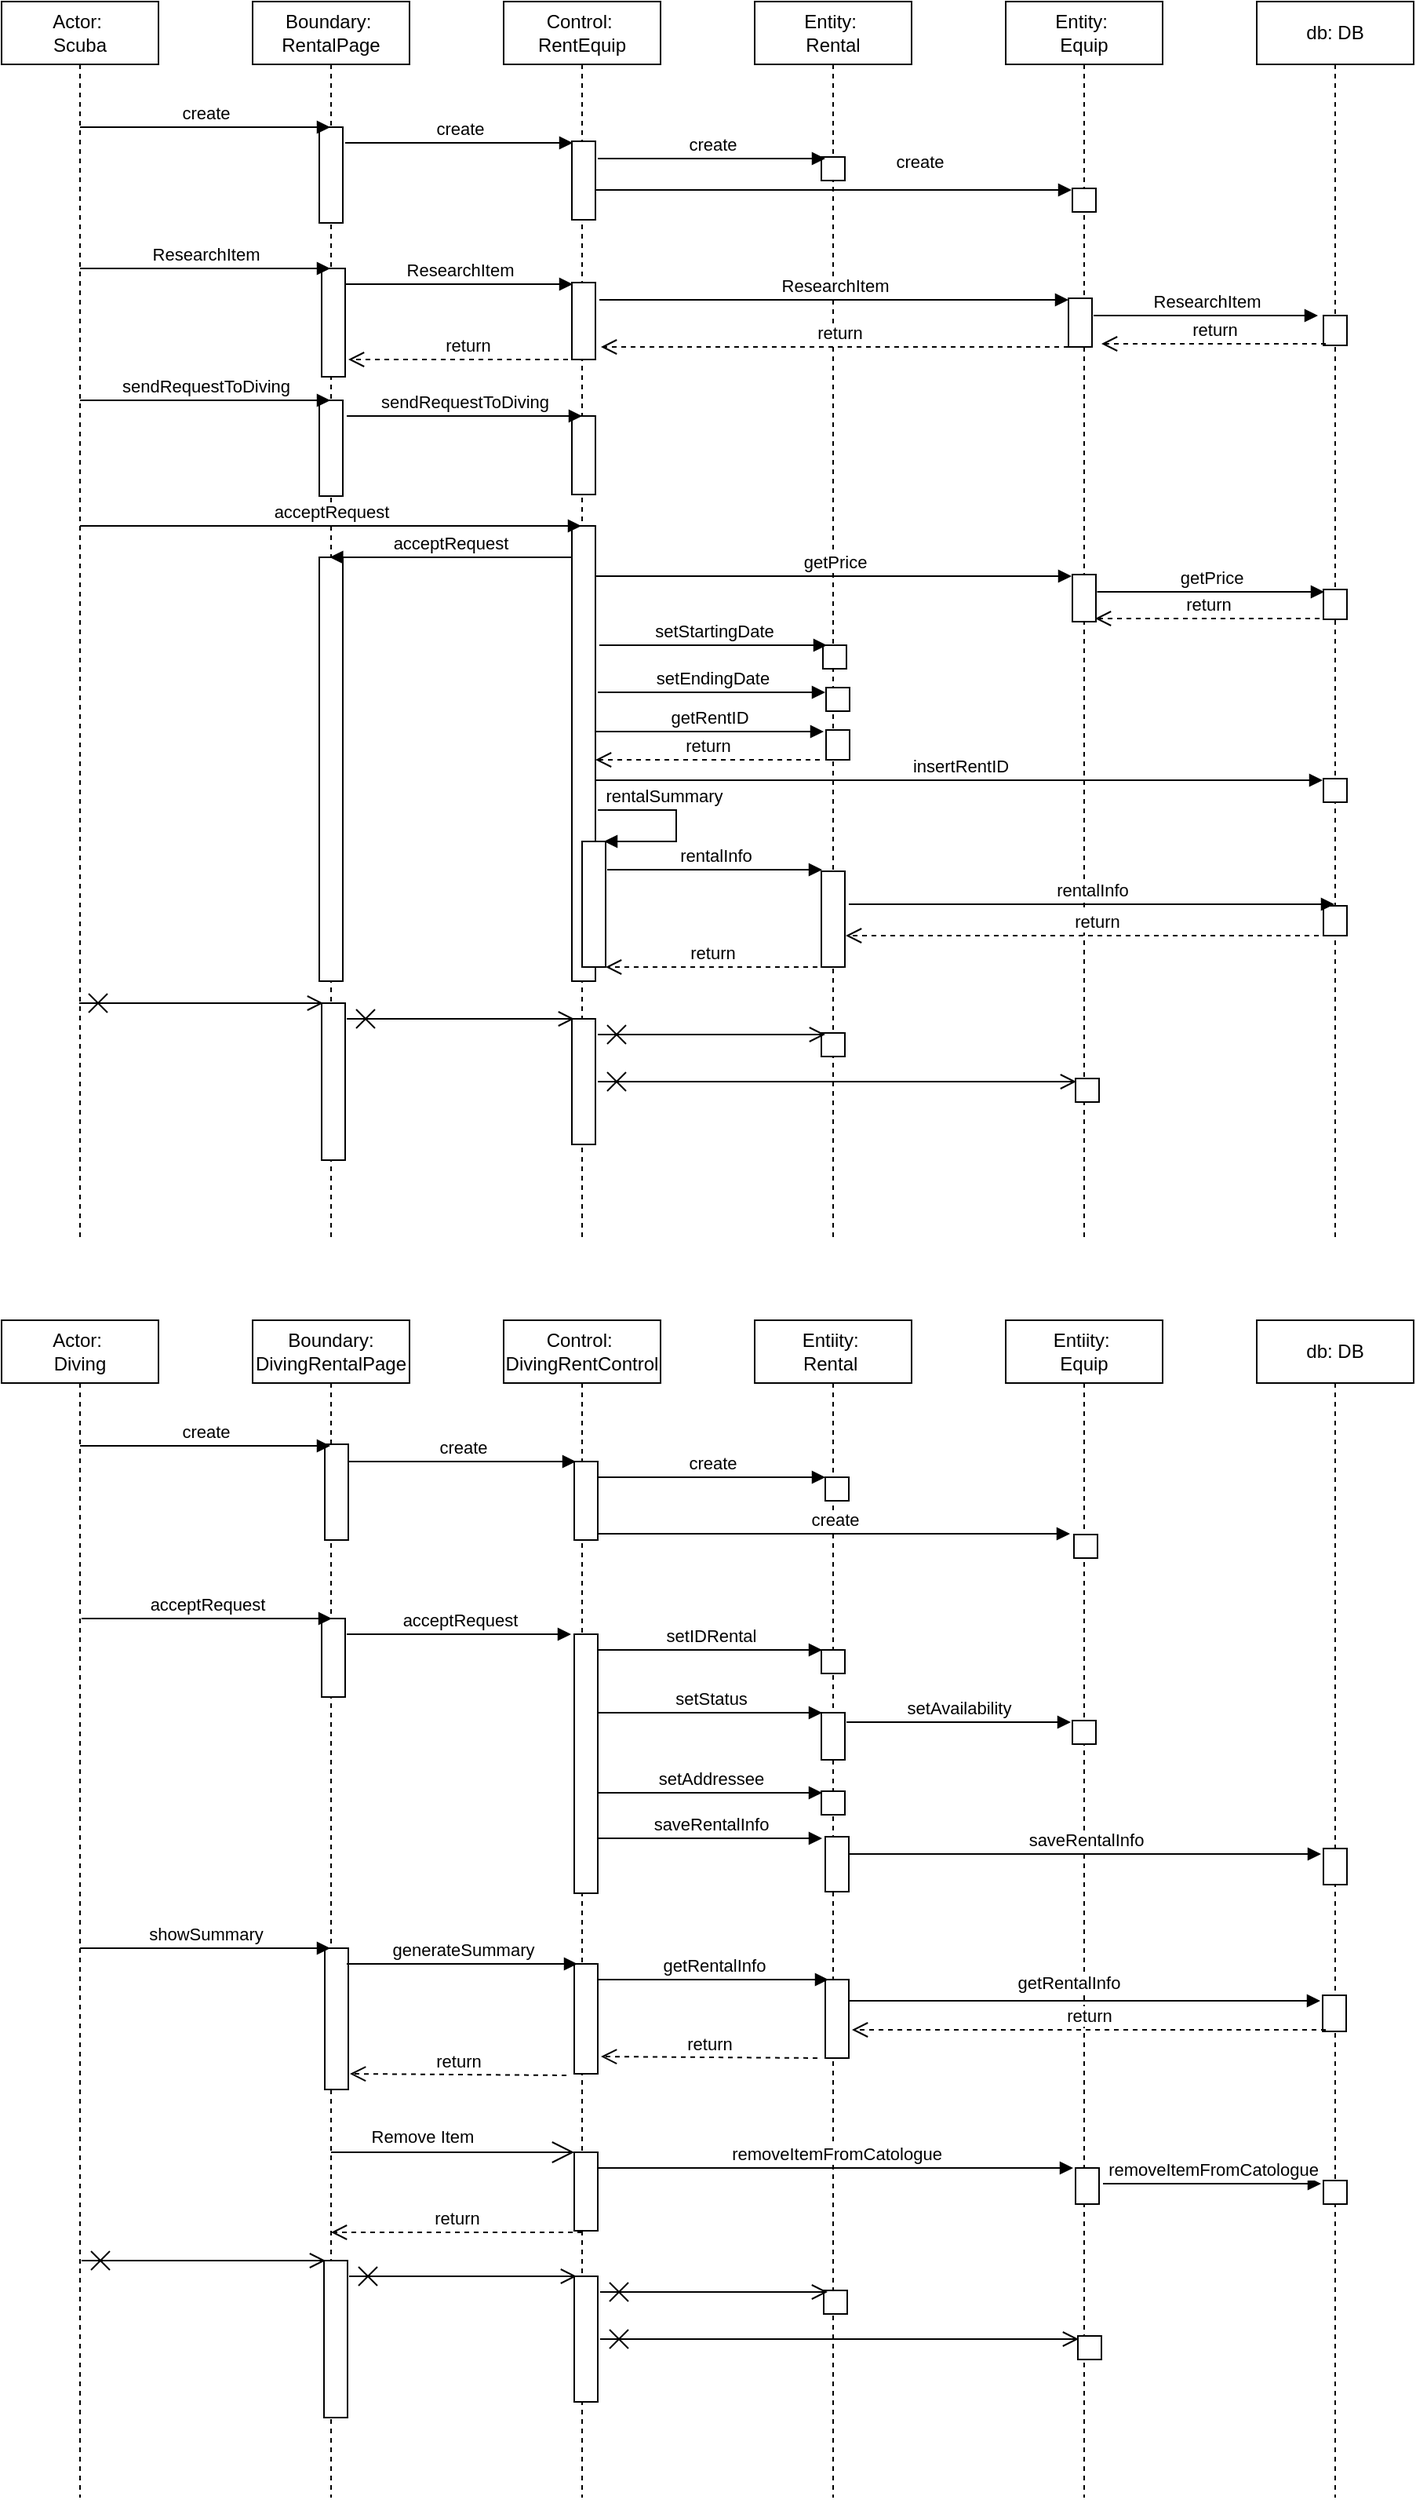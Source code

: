 <mxfile version="20.7.4" type="device"><diagram id="lPRM2UKAuQrzwbKINJ3C" name="Pagina-1"><mxGraphModel dx="1050" dy="573" grid="1" gridSize="10" guides="1" tooltips="1" connect="1" arrows="1" fold="1" page="1" pageScale="1" pageWidth="1169" pageHeight="827" math="0" shadow="0"><root><mxCell id="0"/><mxCell id="1" parent="0"/><mxCell id="rZQCKwR1pTklj0iQPSLj-1" value="Actor:&amp;nbsp;&lt;br&gt;Scuba" style="shape=umlLifeline;perimeter=lifelinePerimeter;whiteSpace=wrap;html=1;container=1;collapsible=0;recursiveResize=0;outlineConnect=0;" parent="1" vertex="1"><mxGeometry x="40" y="40" width="100" height="787" as="geometry"/></mxCell><mxCell id="rZQCKwR1pTklj0iQPSLj-2" value="Boundary:&amp;nbsp;&lt;br&gt;RentalPage" style="shape=umlLifeline;perimeter=lifelinePerimeter;whiteSpace=wrap;html=1;container=1;collapsible=0;recursiveResize=0;outlineConnect=0;" parent="1" vertex="1"><mxGeometry x="200" y="40" width="100" height="787" as="geometry"/></mxCell><mxCell id="rZQCKwR1pTklj0iQPSLj-8" value="" style="rounded=0;whiteSpace=wrap;html=1;" parent="rZQCKwR1pTklj0iQPSLj-2" vertex="1"><mxGeometry x="42.5" y="80" width="15" height="61" as="geometry"/></mxCell><mxCell id="rZQCKwR1pTklj0iQPSLj-19" value="" style="rounded=0;whiteSpace=wrap;html=1;" parent="rZQCKwR1pTklj0iQPSLj-2" vertex="1"><mxGeometry x="42.5" y="254" width="15" height="61" as="geometry"/></mxCell><mxCell id="rZQCKwR1pTklj0iQPSLj-28" value="" style="rounded=0;whiteSpace=wrap;html=1;" parent="rZQCKwR1pTklj0iQPSLj-2" vertex="1"><mxGeometry x="42.5" y="354" width="15" height="270" as="geometry"/></mxCell><mxCell id="rZQCKwR1pTklj0iQPSLj-50" value="" style="endArrow=open;startArrow=cross;endFill=0;startFill=0;endSize=8;startSize=10;html=1;rounded=0;" parent="rZQCKwR1pTklj0iQPSLj-2" edge="1"><mxGeometry width="160" relative="1" as="geometry"><mxPoint x="-110.5" y="638" as="sourcePoint"/><mxPoint x="45" y="638" as="targetPoint"/></mxGeometry></mxCell><mxCell id="rZQCKwR1pTklj0iQPSLj-51" value="" style="rounded=0;whiteSpace=wrap;html=1;" parent="rZQCKwR1pTklj0iQPSLj-2" vertex="1"><mxGeometry x="44" y="638" width="15" height="100" as="geometry"/></mxCell><mxCell id="yFSH8gp3AgzJB1lIHiKo-65" value="" style="rounded=0;whiteSpace=wrap;html=1;" vertex="1" parent="rZQCKwR1pTklj0iQPSLj-2"><mxGeometry x="44" y="170" width="15" height="69" as="geometry"/></mxCell><mxCell id="rZQCKwR1pTklj0iQPSLj-3" value="Control:&amp;nbsp;&lt;br&gt;RentEquip" style="shape=umlLifeline;perimeter=lifelinePerimeter;whiteSpace=wrap;html=1;container=1;collapsible=0;recursiveResize=0;outlineConnect=0;" parent="1" vertex="1"><mxGeometry x="360" y="40" width="100" height="787" as="geometry"/></mxCell><mxCell id="rZQCKwR1pTklj0iQPSLj-9" value="create" style="html=1;verticalAlign=bottom;endArrow=block;rounded=0;" parent="rZQCKwR1pTklj0iQPSLj-3" edge="1"><mxGeometry width="80" relative="1" as="geometry"><mxPoint x="-101" y="90" as="sourcePoint"/><mxPoint x="44" y="90" as="targetPoint"/></mxGeometry></mxCell><mxCell id="rZQCKwR1pTklj0iQPSLj-10" value="" style="rounded=0;whiteSpace=wrap;html=1;" parent="rZQCKwR1pTklj0iQPSLj-3" vertex="1"><mxGeometry x="43.5" y="89" width="15" height="50" as="geometry"/></mxCell><mxCell id="rZQCKwR1pTklj0iQPSLj-21" value="" style="rounded=0;whiteSpace=wrap;html=1;" parent="rZQCKwR1pTklj0iQPSLj-3" vertex="1"><mxGeometry x="43.5" y="264" width="15" height="50" as="geometry"/></mxCell><mxCell id="rZQCKwR1pTklj0iQPSLj-25" value="" style="rounded=0;whiteSpace=wrap;html=1;" parent="rZQCKwR1pTklj0iQPSLj-3" vertex="1"><mxGeometry x="43.5" y="334" width="15" height="290" as="geometry"/></mxCell><mxCell id="rZQCKwR1pTklj0iQPSLj-27" value="acceptRequest" style="html=1;verticalAlign=bottom;endArrow=block;rounded=0;" parent="rZQCKwR1pTklj0iQPSLj-3" edge="1"><mxGeometry x="0.003" width="80" relative="1" as="geometry"><mxPoint x="43.5" y="354" as="sourcePoint"/><mxPoint x="-110.833" y="354" as="targetPoint"/><mxPoint as="offset"/></mxGeometry></mxCell><mxCell id="rZQCKwR1pTklj0iQPSLj-42" value="" style="rounded=0;whiteSpace=wrap;html=1;" parent="rZQCKwR1pTklj0iQPSLj-3" vertex="1"><mxGeometry x="50" y="535" width="15" height="80" as="geometry"/></mxCell><mxCell id="rZQCKwR1pTklj0iQPSLj-53" value="" style="rounded=0;whiteSpace=wrap;html=1;" parent="rZQCKwR1pTklj0iQPSLj-3" vertex="1"><mxGeometry x="43.5" y="648" width="15" height="80" as="geometry"/></mxCell><mxCell id="yFSH8gp3AgzJB1lIHiKo-66" value="ResearchItem" style="html=1;verticalAlign=bottom;endArrow=block;rounded=0;" edge="1" parent="rZQCKwR1pTklj0iQPSLj-3"><mxGeometry x="0.003" width="80" relative="1" as="geometry"><mxPoint x="-101" y="180" as="sourcePoint"/><mxPoint x="44" y="180" as="targetPoint"/><mxPoint as="offset"/></mxGeometry></mxCell><mxCell id="yFSH8gp3AgzJB1lIHiKo-67" value="" style="rounded=0;whiteSpace=wrap;html=1;" vertex="1" parent="rZQCKwR1pTklj0iQPSLj-3"><mxGeometry x="43.5" y="179" width="15" height="49" as="geometry"/></mxCell><mxCell id="rZQCKwR1pTklj0iQPSLj-4" value="Entity:&amp;nbsp;&lt;br&gt;Rental" style="shape=umlLifeline;perimeter=lifelinePerimeter;whiteSpace=wrap;html=1;container=1;collapsible=0;recursiveResize=0;outlineConnect=0;" parent="1" vertex="1"><mxGeometry x="520" y="40" width="100" height="787" as="geometry"/></mxCell><mxCell id="rZQCKwR1pTklj0iQPSLj-13" value="" style="rounded=0;whiteSpace=wrap;html=1;" parent="rZQCKwR1pTklj0iQPSLj-4" vertex="1"><mxGeometry x="42.5" y="99" width="15" height="15" as="geometry"/></mxCell><mxCell id="rZQCKwR1pTklj0iQPSLj-30" value="getPrice" style="html=1;verticalAlign=bottom;endArrow=block;rounded=0;" parent="rZQCKwR1pTklj0iQPSLj-4" edge="1"><mxGeometry x="0.003" width="80" relative="1" as="geometry"><mxPoint x="-101.5" y="366" as="sourcePoint"/><mxPoint x="202" y="366" as="targetPoint"/><mxPoint as="offset"/></mxGeometry></mxCell><mxCell id="rZQCKwR1pTklj0iQPSLj-35" value="getRentID" style="html=1;verticalAlign=bottom;endArrow=block;rounded=0;" parent="rZQCKwR1pTklj0iQPSLj-4" edge="1"><mxGeometry x="0.003" width="80" relative="1" as="geometry"><mxPoint x="-101.75" y="465" as="sourcePoint"/><mxPoint x="44" y="465" as="targetPoint"/><mxPoint as="offset"/></mxGeometry></mxCell><mxCell id="rZQCKwR1pTklj0iQPSLj-36" value="" style="rounded=0;whiteSpace=wrap;html=1;" parent="rZQCKwR1pTklj0iQPSLj-4" vertex="1"><mxGeometry x="45.5" y="464" width="15" height="19" as="geometry"/></mxCell><mxCell id="rZQCKwR1pTklj0iQPSLj-37" value="return" style="html=1;verticalAlign=bottom;endArrow=open;dashed=1;endSize=8;rounded=0;" parent="rZQCKwR1pTklj0iQPSLj-4" edge="1"><mxGeometry relative="1" as="geometry"><mxPoint x="41.5" y="483" as="sourcePoint"/><mxPoint x="-101.5" y="483" as="targetPoint"/></mxGeometry></mxCell><mxCell id="rZQCKwR1pTklj0iQPSLj-41" value="rentalSummary" style="html=1;verticalAlign=bottom;endArrow=block;rounded=0;" parent="rZQCKwR1pTklj0iQPSLj-4" edge="1"><mxGeometry x="-0.273" width="80" relative="1" as="geometry"><mxPoint x="-100" y="515" as="sourcePoint"/><mxPoint x="-96" y="535" as="targetPoint"/><mxPoint as="offset"/><Array as="points"><mxPoint x="-50" y="515"/><mxPoint x="-50" y="535"/></Array></mxGeometry></mxCell><mxCell id="rZQCKwR1pTklj0iQPSLj-43" value="rentalInfo" style="html=1;verticalAlign=bottom;endArrow=block;rounded=0;" parent="rZQCKwR1pTklj0iQPSLj-4" edge="1"><mxGeometry x="0.003" width="80" relative="1" as="geometry"><mxPoint x="-94" y="553" as="sourcePoint"/><mxPoint x="43" y="553" as="targetPoint"/><mxPoint as="offset"/></mxGeometry></mxCell><mxCell id="rZQCKwR1pTklj0iQPSLj-44" value="" style="rounded=0;whiteSpace=wrap;html=1;" parent="rZQCKwR1pTklj0iQPSLj-4" vertex="1"><mxGeometry x="42.5" y="554" width="15" height="61" as="geometry"/></mxCell><mxCell id="rZQCKwR1pTklj0iQPSLj-55" value="" style="rounded=0;whiteSpace=wrap;html=1;" parent="rZQCKwR1pTklj0iQPSLj-4" vertex="1"><mxGeometry x="42.5" y="657" width="15" height="15" as="geometry"/></mxCell><mxCell id="yFSH8gp3AgzJB1lIHiKo-80" value="" style="rounded=0;whiteSpace=wrap;html=1;" vertex="1" parent="rZQCKwR1pTklj0iQPSLj-4"><mxGeometry x="43.5" y="410" width="15" height="15" as="geometry"/></mxCell><mxCell id="rZQCKwR1pTklj0iQPSLj-5" value="Entity:&amp;nbsp;&lt;br&gt;Equip" style="shape=umlLifeline;perimeter=lifelinePerimeter;whiteSpace=wrap;html=1;container=1;collapsible=0;recursiveResize=0;outlineConnect=0;" parent="1" vertex="1"><mxGeometry x="680" y="40" width="100" height="787" as="geometry"/></mxCell><mxCell id="rZQCKwR1pTklj0iQPSLj-15" value="" style="rounded=0;whiteSpace=wrap;html=1;" parent="rZQCKwR1pTklj0iQPSLj-5" vertex="1"><mxGeometry x="42.5" y="119" width="15" height="15" as="geometry"/></mxCell><mxCell id="rZQCKwR1pTklj0iQPSLj-31" value="" style="rounded=0;whiteSpace=wrap;html=1;" parent="rZQCKwR1pTklj0iQPSLj-5" vertex="1"><mxGeometry x="42.5" y="365" width="15" height="30" as="geometry"/></mxCell><mxCell id="rZQCKwR1pTklj0iQPSLj-57" value="" style="rounded=0;whiteSpace=wrap;html=1;" parent="rZQCKwR1pTklj0iQPSLj-5" vertex="1"><mxGeometry x="44.5" y="686" width="15" height="15" as="geometry"/></mxCell><mxCell id="yFSH8gp3AgzJB1lIHiKo-71" value="" style="rounded=0;whiteSpace=wrap;html=1;" vertex="1" parent="rZQCKwR1pTklj0iQPSLj-5"><mxGeometry x="40" y="189" width="15" height="31" as="geometry"/></mxCell><mxCell id="rZQCKwR1pTklj0iQPSLj-6" value="db: DB" style="shape=umlLifeline;perimeter=lifelinePerimeter;whiteSpace=wrap;html=1;container=1;collapsible=0;recursiveResize=0;outlineConnect=0;" parent="1" vertex="1"><mxGeometry x="840" y="40" width="100" height="787" as="geometry"/></mxCell><mxCell id="rZQCKwR1pTklj0iQPSLj-33" value="" style="rounded=0;whiteSpace=wrap;html=1;" parent="rZQCKwR1pTklj0iQPSLj-6" vertex="1"><mxGeometry x="42.5" y="374.5" width="15" height="19" as="geometry"/></mxCell><mxCell id="rZQCKwR1pTklj0iQPSLj-39" value="" style="rounded=0;whiteSpace=wrap;html=1;" parent="rZQCKwR1pTklj0iQPSLj-6" vertex="1"><mxGeometry x="42.5" y="495" width="15" height="15" as="geometry"/></mxCell><mxCell id="rZQCKwR1pTklj0iQPSLj-46" value="" style="rounded=0;whiteSpace=wrap;html=1;" parent="rZQCKwR1pTklj0iQPSLj-6" vertex="1"><mxGeometry x="42.5" y="576" width="15" height="19" as="geometry"/></mxCell><mxCell id="rZQCKwR1pTklj0iQPSLj-47" value="return" style="html=1;verticalAlign=bottom;endArrow=open;dashed=1;endSize=8;rounded=0;" parent="rZQCKwR1pTklj0iQPSLj-6" edge="1"><mxGeometry relative="1" as="geometry"><mxPoint x="57.5" y="595" as="sourcePoint"/><mxPoint x="-262" y="595" as="targetPoint"/></mxGeometry></mxCell><mxCell id="yFSH8gp3AgzJB1lIHiKo-72" value="" style="rounded=0;whiteSpace=wrap;html=1;" vertex="1" parent="rZQCKwR1pTklj0iQPSLj-6"><mxGeometry x="42.5" y="200" width="15" height="19" as="geometry"/></mxCell><mxCell id="yFSH8gp3AgzJB1lIHiKo-73" value="ResearchItem" style="html=1;verticalAlign=bottom;endArrow=block;rounded=0;" edge="1" parent="rZQCKwR1pTklj0iQPSLj-6"><mxGeometry x="0.003" width="80" relative="1" as="geometry"><mxPoint x="-104" y="200" as="sourcePoint"/><mxPoint x="39" y="200" as="targetPoint"/><mxPoint as="offset"/></mxGeometry></mxCell><mxCell id="rZQCKwR1pTklj0iQPSLj-7" value="create" style="html=1;verticalAlign=bottom;endArrow=block;rounded=0;" parent="1" target="rZQCKwR1pTklj0iQPSLj-2" edge="1"><mxGeometry width="80" relative="1" as="geometry"><mxPoint x="90" y="120" as="sourcePoint"/><mxPoint x="170" y="120" as="targetPoint"/></mxGeometry></mxCell><mxCell id="rZQCKwR1pTklj0iQPSLj-12" value="create" style="html=1;verticalAlign=bottom;endArrow=block;rounded=0;" parent="1" edge="1"><mxGeometry width="80" relative="1" as="geometry"><mxPoint x="420" y="140" as="sourcePoint"/><mxPoint x="565" y="140" as="targetPoint"/></mxGeometry></mxCell><mxCell id="rZQCKwR1pTklj0iQPSLj-14" value="create" style="html=1;verticalAlign=bottom;endArrow=block;rounded=0;" parent="1" edge="1"><mxGeometry x="0.361" y="9" width="80" relative="1" as="geometry"><mxPoint x="418" y="160" as="sourcePoint"/><mxPoint x="722" y="160" as="targetPoint"/><mxPoint as="offset"/></mxGeometry></mxCell><mxCell id="rZQCKwR1pTklj0iQPSLj-18" value="sendRequestToDiving" style="html=1;verticalAlign=bottom;endArrow=block;rounded=0;" parent="1" edge="1"><mxGeometry x="0.003" width="80" relative="1" as="geometry"><mxPoint x="90" y="294" as="sourcePoint"/><mxPoint x="249.5" y="294" as="targetPoint"/><mxPoint as="offset"/></mxGeometry></mxCell><mxCell id="rZQCKwR1pTklj0iQPSLj-20" value="sendRequestToDiving" style="html=1;verticalAlign=bottom;endArrow=block;rounded=0;" parent="1" edge="1"><mxGeometry x="0.003" width="80" relative="1" as="geometry"><mxPoint x="260" y="304" as="sourcePoint"/><mxPoint x="410" y="304" as="targetPoint"/><mxPoint as="offset"/></mxGeometry></mxCell><mxCell id="rZQCKwR1pTklj0iQPSLj-22" value="acceptRequest" style="html=1;verticalAlign=bottom;endArrow=block;rounded=0;" parent="1" edge="1"><mxGeometry x="0.003" width="80" relative="1" as="geometry"><mxPoint x="90" y="374" as="sourcePoint"/><mxPoint x="409.5" y="374" as="targetPoint"/><mxPoint as="offset"/></mxGeometry></mxCell><mxCell id="rZQCKwR1pTklj0iQPSLj-32" value="getPrice" style="html=1;verticalAlign=bottom;endArrow=block;rounded=0;" parent="1" edge="1"><mxGeometry x="0.003" width="80" relative="1" as="geometry"><mxPoint x="738.25" y="416" as="sourcePoint"/><mxPoint x="883" y="416" as="targetPoint"/><mxPoint as="offset"/></mxGeometry></mxCell><mxCell id="rZQCKwR1pTklj0iQPSLj-34" value="return" style="html=1;verticalAlign=bottom;endArrow=open;dashed=1;endSize=8;rounded=0;" parent="1" edge="1"><mxGeometry relative="1" as="geometry"><mxPoint x="880" y="433" as="sourcePoint"/><mxPoint x="737" y="433" as="targetPoint"/></mxGeometry></mxCell><mxCell id="rZQCKwR1pTklj0iQPSLj-38" value="insertRentID" style="html=1;verticalAlign=bottom;endArrow=block;rounded=0;" parent="1" edge="1"><mxGeometry x="0.003" width="80" relative="1" as="geometry"><mxPoint x="419" y="536" as="sourcePoint"/><mxPoint x="882" y="536" as="targetPoint"/><mxPoint as="offset"/></mxGeometry></mxCell><mxCell id="rZQCKwR1pTklj0iQPSLj-45" value="rentalInfo" style="html=1;verticalAlign=bottom;endArrow=block;rounded=0;" parent="1" edge="1"><mxGeometry x="0.003" width="80" relative="1" as="geometry"><mxPoint x="580" y="615" as="sourcePoint"/><mxPoint x="889.5" y="615" as="targetPoint"/><mxPoint as="offset"/></mxGeometry></mxCell><mxCell id="rZQCKwR1pTklj0iQPSLj-48" value="return" style="html=1;verticalAlign=bottom;endArrow=open;dashed=1;endSize=8;rounded=0;" parent="1" edge="1"><mxGeometry relative="1" as="geometry"><mxPoint x="560" y="655" as="sourcePoint"/><mxPoint x="425" y="655" as="targetPoint"/></mxGeometry></mxCell><mxCell id="rZQCKwR1pTklj0iQPSLj-52" value="" style="endArrow=open;startArrow=cross;endFill=0;startFill=0;endSize=8;startSize=10;html=1;rounded=0;" parent="1" edge="1"><mxGeometry width="160" relative="1" as="geometry"><mxPoint x="260" y="688" as="sourcePoint"/><mxPoint x="405" y="688" as="targetPoint"/></mxGeometry></mxCell><mxCell id="rZQCKwR1pTklj0iQPSLj-54" value="" style="endArrow=open;startArrow=cross;endFill=0;startFill=0;endSize=8;startSize=10;html=1;rounded=0;" parent="1" edge="1"><mxGeometry width="160" relative="1" as="geometry"><mxPoint x="420" y="698" as="sourcePoint"/><mxPoint x="565" y="698" as="targetPoint"/></mxGeometry></mxCell><mxCell id="rZQCKwR1pTklj0iQPSLj-56" value="" style="endArrow=open;startArrow=cross;endFill=0;startFill=0;endSize=8;startSize=10;html=1;rounded=0;" parent="1" edge="1"><mxGeometry width="160" relative="1" as="geometry"><mxPoint x="420" y="728" as="sourcePoint"/><mxPoint x="725" y="728" as="targetPoint"/></mxGeometry></mxCell><mxCell id="yFSH8gp3AgzJB1lIHiKo-1" value="Actor:&amp;nbsp;&lt;br&gt;Diving" style="shape=umlLifeline;perimeter=lifelinePerimeter;whiteSpace=wrap;html=1;container=1;collapsible=0;recursiveResize=0;outlineConnect=0;" vertex="1" parent="1"><mxGeometry x="40" y="880" width="100" height="750" as="geometry"/></mxCell><mxCell id="yFSH8gp3AgzJB1lIHiKo-2" value="Boundary:&lt;br&gt;DivingRentalPage" style="shape=umlLifeline;perimeter=lifelinePerimeter;whiteSpace=wrap;html=1;container=1;collapsible=0;recursiveResize=0;outlineConnect=0;" vertex="1" parent="1"><mxGeometry x="200" y="880" width="100" height="750" as="geometry"/></mxCell><mxCell id="yFSH8gp3AgzJB1lIHiKo-8" value="" style="rounded=0;whiteSpace=wrap;html=1;" vertex="1" parent="yFSH8gp3AgzJB1lIHiKo-2"><mxGeometry x="46" y="79" width="15" height="61" as="geometry"/></mxCell><mxCell id="yFSH8gp3AgzJB1lIHiKo-16" value="" style="rounded=0;whiteSpace=wrap;html=1;" vertex="1" parent="yFSH8gp3AgzJB1lIHiKo-2"><mxGeometry x="44" y="190" width="15" height="50" as="geometry"/></mxCell><mxCell id="yFSH8gp3AgzJB1lIHiKo-34" value="" style="rounded=0;whiteSpace=wrap;html=1;" vertex="1" parent="yFSH8gp3AgzJB1lIHiKo-2"><mxGeometry x="46" y="400" width="15" height="90" as="geometry"/></mxCell><mxCell id="yFSH8gp3AgzJB1lIHiKo-47" value="" style="endArrow=open;endFill=1;endSize=12;html=1;rounded=0;entryX=0;entryY=0;entryDx=0;entryDy=0;" edge="1" parent="yFSH8gp3AgzJB1lIHiKo-2" target="yFSH8gp3AgzJB1lIHiKo-49"><mxGeometry width="160" relative="1" as="geometry"><mxPoint x="50" y="530" as="sourcePoint"/><mxPoint x="210" y="530" as="targetPoint"/></mxGeometry></mxCell><mxCell id="yFSH8gp3AgzJB1lIHiKo-48" value="Remove Item" style="edgeLabel;html=1;align=center;verticalAlign=middle;resizable=0;points=[];" vertex="1" connectable="0" parent="yFSH8gp3AgzJB1lIHiKo-47"><mxGeometry x="-0.206" y="-2" relative="1" as="geometry"><mxPoint x="-4" y="-12" as="offset"/></mxGeometry></mxCell><mxCell id="yFSH8gp3AgzJB1lIHiKo-3" value="Control:&amp;nbsp;&lt;br&gt;DivingRentControl" style="shape=umlLifeline;perimeter=lifelinePerimeter;whiteSpace=wrap;html=1;container=1;collapsible=0;recursiveResize=0;outlineConnect=0;" vertex="1" parent="1"><mxGeometry x="360" y="880" width="100" height="750" as="geometry"/></mxCell><mxCell id="yFSH8gp3AgzJB1lIHiKo-9" value="create" style="html=1;verticalAlign=bottom;endArrow=block;rounded=0;" edge="1" parent="yFSH8gp3AgzJB1lIHiKo-3"><mxGeometry width="80" relative="1" as="geometry"><mxPoint x="-99" y="90" as="sourcePoint"/><mxPoint x="46" y="90" as="targetPoint"/></mxGeometry></mxCell><mxCell id="yFSH8gp3AgzJB1lIHiKo-10" value="" style="rounded=0;whiteSpace=wrap;html=1;" vertex="1" parent="yFSH8gp3AgzJB1lIHiKo-3"><mxGeometry x="45" y="90" width="15" height="50" as="geometry"/></mxCell><mxCell id="yFSH8gp3AgzJB1lIHiKo-18" value="" style="rounded=0;whiteSpace=wrap;html=1;" vertex="1" parent="yFSH8gp3AgzJB1lIHiKo-3"><mxGeometry x="45" y="200" width="15" height="165" as="geometry"/></mxCell><mxCell id="yFSH8gp3AgzJB1lIHiKo-26" value="setAddressee" style="html=1;verticalAlign=bottom;endArrow=block;rounded=0;" edge="1" parent="yFSH8gp3AgzJB1lIHiKo-3"><mxGeometry width="80" relative="1" as="geometry"><mxPoint x="60" y="301" as="sourcePoint"/><mxPoint x="203" y="301" as="targetPoint"/></mxGeometry></mxCell><mxCell id="yFSH8gp3AgzJB1lIHiKo-28" value="saveRentalInfo" style="html=1;verticalAlign=bottom;endArrow=block;rounded=0;" edge="1" parent="yFSH8gp3AgzJB1lIHiKo-3"><mxGeometry width="80" relative="1" as="geometry"><mxPoint x="60" y="330" as="sourcePoint"/><mxPoint x="203" y="330" as="targetPoint"/></mxGeometry></mxCell><mxCell id="yFSH8gp3AgzJB1lIHiKo-36" value="" style="rounded=0;whiteSpace=wrap;html=1;" vertex="1" parent="yFSH8gp3AgzJB1lIHiKo-3"><mxGeometry x="45" y="410" width="15" height="70" as="geometry"/></mxCell><mxCell id="yFSH8gp3AgzJB1lIHiKo-49" value="" style="rounded=0;whiteSpace=wrap;html=1;" vertex="1" parent="yFSH8gp3AgzJB1lIHiKo-3"><mxGeometry x="45" y="530" width="15" height="50" as="geometry"/></mxCell><mxCell id="yFSH8gp3AgzJB1lIHiKo-55" value="return" style="html=1;verticalAlign=bottom;endArrow=open;dashed=1;endSize=8;rounded=0;" edge="1" parent="yFSH8gp3AgzJB1lIHiKo-3" target="yFSH8gp3AgzJB1lIHiKo-2"><mxGeometry relative="1" as="geometry"><mxPoint x="50" y="581" as="sourcePoint"/><mxPoint x="-88" y="580" as="targetPoint"/></mxGeometry></mxCell><mxCell id="yFSH8gp3AgzJB1lIHiKo-4" value="Entiity:&amp;nbsp;&lt;br&gt;Rental&amp;nbsp;" style="shape=umlLifeline;perimeter=lifelinePerimeter;whiteSpace=wrap;html=1;container=1;collapsible=0;recursiveResize=0;outlineConnect=0;" vertex="1" parent="1"><mxGeometry x="520" y="880" width="100" height="750" as="geometry"/></mxCell><mxCell id="yFSH8gp3AgzJB1lIHiKo-13" value="" style="rounded=0;whiteSpace=wrap;html=1;" vertex="1" parent="yFSH8gp3AgzJB1lIHiKo-4"><mxGeometry x="45" y="100" width="15" height="15" as="geometry"/></mxCell><mxCell id="yFSH8gp3AgzJB1lIHiKo-21" value="" style="rounded=0;whiteSpace=wrap;html=1;" vertex="1" parent="yFSH8gp3AgzJB1lIHiKo-4"><mxGeometry x="42.5" y="210" width="15" height="15" as="geometry"/></mxCell><mxCell id="yFSH8gp3AgzJB1lIHiKo-23" value="" style="rounded=0;whiteSpace=wrap;html=1;" vertex="1" parent="yFSH8gp3AgzJB1lIHiKo-4"><mxGeometry x="42.5" y="250" width="15" height="30" as="geometry"/></mxCell><mxCell id="yFSH8gp3AgzJB1lIHiKo-27" value="" style="rounded=0;whiteSpace=wrap;html=1;" vertex="1" parent="yFSH8gp3AgzJB1lIHiKo-4"><mxGeometry x="42.5" y="300" width="15" height="15" as="geometry"/></mxCell><mxCell id="yFSH8gp3AgzJB1lIHiKo-29" value="" style="rounded=0;whiteSpace=wrap;html=1;" vertex="1" parent="yFSH8gp3AgzJB1lIHiKo-4"><mxGeometry x="45" y="329" width="15" height="35" as="geometry"/></mxCell><mxCell id="yFSH8gp3AgzJB1lIHiKo-38" value="" style="rounded=0;whiteSpace=wrap;html=1;" vertex="1" parent="yFSH8gp3AgzJB1lIHiKo-4"><mxGeometry x="45" y="420" width="15" height="50" as="geometry"/></mxCell><mxCell id="yFSH8gp3AgzJB1lIHiKo-43" value="return" style="html=1;verticalAlign=bottom;endArrow=open;dashed=1;endSize=8;rounded=0;" edge="1" parent="yFSH8gp3AgzJB1lIHiKo-4"><mxGeometry relative="1" as="geometry"><mxPoint x="40" y="470" as="sourcePoint"/><mxPoint x="-98" y="469" as="targetPoint"/></mxGeometry></mxCell><mxCell id="yFSH8gp3AgzJB1lIHiKo-5" value="Entiity:&amp;nbsp;&lt;br&gt;Equip" style="shape=umlLifeline;perimeter=lifelinePerimeter;whiteSpace=wrap;html=1;container=1;collapsible=0;recursiveResize=0;outlineConnect=0;" vertex="1" parent="1"><mxGeometry x="680" y="880" width="100" height="750" as="geometry"/></mxCell><mxCell id="yFSH8gp3AgzJB1lIHiKo-25" value="" style="rounded=0;whiteSpace=wrap;html=1;" vertex="1" parent="yFSH8gp3AgzJB1lIHiKo-5"><mxGeometry x="42.5" y="255" width="15" height="15" as="geometry"/></mxCell><mxCell id="yFSH8gp3AgzJB1lIHiKo-52" value="" style="rounded=0;whiteSpace=wrap;html=1;" vertex="1" parent="yFSH8gp3AgzJB1lIHiKo-5"><mxGeometry x="44.5" y="540" width="15" height="23" as="geometry"/></mxCell><mxCell id="yFSH8gp3AgzJB1lIHiKo-6" value="db: DB" style="shape=umlLifeline;perimeter=lifelinePerimeter;whiteSpace=wrap;html=1;container=1;collapsible=0;recursiveResize=0;outlineConnect=0;" vertex="1" parent="1"><mxGeometry x="840" y="880" width="100" height="750" as="geometry"/></mxCell><mxCell id="yFSH8gp3AgzJB1lIHiKo-31" value="" style="rounded=0;whiteSpace=wrap;html=1;" vertex="1" parent="yFSH8gp3AgzJB1lIHiKo-6"><mxGeometry x="42.5" y="336.5" width="15" height="23" as="geometry"/></mxCell><mxCell id="yFSH8gp3AgzJB1lIHiKo-54" value="" style="rounded=0;whiteSpace=wrap;html=1;" vertex="1" parent="yFSH8gp3AgzJB1lIHiKo-6"><mxGeometry x="42.5" y="548" width="15" height="15" as="geometry"/></mxCell><mxCell id="yFSH8gp3AgzJB1lIHiKo-7" value="create" style="html=1;verticalAlign=bottom;endArrow=block;rounded=0;" edge="1" parent="1"><mxGeometry width="80" relative="1" as="geometry"><mxPoint x="90" y="960" as="sourcePoint"/><mxPoint x="249.5" y="960" as="targetPoint"/></mxGeometry></mxCell><mxCell id="yFSH8gp3AgzJB1lIHiKo-11" value="create" style="html=1;verticalAlign=bottom;endArrow=block;rounded=0;" edge="1" parent="1"><mxGeometry width="80" relative="1" as="geometry"><mxPoint x="420" y="980" as="sourcePoint"/><mxPoint x="565" y="980" as="targetPoint"/></mxGeometry></mxCell><mxCell id="yFSH8gp3AgzJB1lIHiKo-14" value="create" style="html=1;verticalAlign=bottom;endArrow=block;rounded=0;" edge="1" parent="1"><mxGeometry width="80" relative="1" as="geometry"><mxPoint x="420" y="1016" as="sourcePoint"/><mxPoint x="721" y="1016" as="targetPoint"/></mxGeometry></mxCell><mxCell id="yFSH8gp3AgzJB1lIHiKo-12" value="" style="rounded=0;whiteSpace=wrap;html=1;" vertex="1" parent="1"><mxGeometry x="723.5" y="1016.5" width="15" height="15" as="geometry"/></mxCell><mxCell id="yFSH8gp3AgzJB1lIHiKo-15" value="acceptRequest" style="html=1;verticalAlign=bottom;endArrow=block;rounded=0;" edge="1" parent="1"><mxGeometry width="80" relative="1" as="geometry"><mxPoint x="91" y="1070" as="sourcePoint"/><mxPoint x="250.5" y="1070" as="targetPoint"/></mxGeometry></mxCell><mxCell id="yFSH8gp3AgzJB1lIHiKo-17" value="acceptRequest" style="html=1;verticalAlign=bottom;endArrow=block;rounded=0;" edge="1" parent="1"><mxGeometry width="80" relative="1" as="geometry"><mxPoint x="260" y="1080" as="sourcePoint"/><mxPoint x="403" y="1080" as="targetPoint"/></mxGeometry></mxCell><mxCell id="yFSH8gp3AgzJB1lIHiKo-19" value="setIDRental" style="html=1;verticalAlign=bottom;endArrow=block;rounded=0;" edge="1" parent="1"><mxGeometry width="80" relative="1" as="geometry"><mxPoint x="420" y="1090" as="sourcePoint"/><mxPoint x="563" y="1090" as="targetPoint"/></mxGeometry></mxCell><mxCell id="yFSH8gp3AgzJB1lIHiKo-22" value="setStatus" style="html=1;verticalAlign=bottom;endArrow=block;rounded=0;" edge="1" parent="1"><mxGeometry width="80" relative="1" as="geometry"><mxPoint x="420" y="1130" as="sourcePoint"/><mxPoint x="563" y="1130" as="targetPoint"/></mxGeometry></mxCell><mxCell id="yFSH8gp3AgzJB1lIHiKo-24" value="setAvailability" style="html=1;verticalAlign=bottom;endArrow=block;rounded=0;" edge="1" parent="1"><mxGeometry width="80" relative="1" as="geometry"><mxPoint x="578.5" y="1136" as="sourcePoint"/><mxPoint x="721.5" y="1136" as="targetPoint"/></mxGeometry></mxCell><mxCell id="yFSH8gp3AgzJB1lIHiKo-30" value="saveRentalInfo" style="html=1;verticalAlign=bottom;endArrow=block;rounded=0;" edge="1" parent="1"><mxGeometry width="80" relative="1" as="geometry"><mxPoint x="580.5" y="1220" as="sourcePoint"/><mxPoint x="881" y="1220" as="targetPoint"/></mxGeometry></mxCell><mxCell id="yFSH8gp3AgzJB1lIHiKo-32" value="showSummary" style="html=1;verticalAlign=bottom;endArrow=block;rounded=0;" edge="1" parent="1"><mxGeometry width="80" relative="1" as="geometry"><mxPoint x="90" y="1280" as="sourcePoint"/><mxPoint x="249.5" y="1280" as="targetPoint"/></mxGeometry></mxCell><mxCell id="yFSH8gp3AgzJB1lIHiKo-35" value="generateSummary" style="html=1;verticalAlign=bottom;endArrow=block;rounded=0;" edge="1" parent="1"><mxGeometry x="0.003" width="80" relative="1" as="geometry"><mxPoint x="260" y="1290" as="sourcePoint"/><mxPoint x="407" y="1290" as="targetPoint"/><mxPoint as="offset"/></mxGeometry></mxCell><mxCell id="yFSH8gp3AgzJB1lIHiKo-37" value="getRentalInfo" style="html=1;verticalAlign=bottom;endArrow=block;rounded=0;" edge="1" parent="1"><mxGeometry x="0.003" width="80" relative="1" as="geometry"><mxPoint x="420" y="1300" as="sourcePoint"/><mxPoint x="567" y="1300" as="targetPoint"/><mxPoint as="offset"/></mxGeometry></mxCell><mxCell id="yFSH8gp3AgzJB1lIHiKo-39" value="" style="rounded=0;whiteSpace=wrap;html=1;" vertex="1" parent="1"><mxGeometry x="882" y="1310" width="15" height="23" as="geometry"/></mxCell><mxCell id="yFSH8gp3AgzJB1lIHiKo-40" value="getRentalInfo" style="html=1;verticalAlign=bottom;endArrow=block;rounded=0;" edge="1" parent="1"><mxGeometry x="-0.068" y="4" width="80" relative="1" as="geometry"><mxPoint x="580" y="1313.5" as="sourcePoint"/><mxPoint x="880.5" y="1313.5" as="targetPoint"/><mxPoint y="1" as="offset"/></mxGeometry></mxCell><mxCell id="yFSH8gp3AgzJB1lIHiKo-42" value="return" style="html=1;verticalAlign=bottom;endArrow=open;dashed=1;endSize=8;rounded=0;" edge="1" parent="1"><mxGeometry relative="1" as="geometry"><mxPoint x="884" y="1332" as="sourcePoint"/><mxPoint x="582" y="1332" as="targetPoint"/></mxGeometry></mxCell><mxCell id="yFSH8gp3AgzJB1lIHiKo-44" value="return" style="html=1;verticalAlign=bottom;endArrow=open;dashed=1;endSize=8;rounded=0;" edge="1" parent="1"><mxGeometry relative="1" as="geometry"><mxPoint x="400" y="1361" as="sourcePoint"/><mxPoint x="262" y="1360" as="targetPoint"/></mxGeometry></mxCell><mxCell id="yFSH8gp3AgzJB1lIHiKo-51" value="removeItemFromCatologue" style="html=1;verticalAlign=bottom;endArrow=block;rounded=0;" edge="1" parent="1"><mxGeometry x="0.003" width="80" relative="1" as="geometry"><mxPoint x="420" y="1420" as="sourcePoint"/><mxPoint x="723" y="1420" as="targetPoint"/><mxPoint as="offset"/></mxGeometry></mxCell><mxCell id="yFSH8gp3AgzJB1lIHiKo-53" value="removeItemFromCatologue" style="html=1;verticalAlign=bottom;endArrow=block;rounded=0;" edge="1" parent="1"><mxGeometry x="0.003" width="80" relative="1" as="geometry"><mxPoint x="742" y="1430" as="sourcePoint"/><mxPoint x="881" y="1430" as="targetPoint"/><mxPoint as="offset"/></mxGeometry></mxCell><mxCell id="yFSH8gp3AgzJB1lIHiKo-56" value="" style="endArrow=open;startArrow=cross;endFill=0;startFill=0;endSize=8;startSize=10;html=1;rounded=0;" edge="1" parent="1"><mxGeometry width="160" relative="1" as="geometry"><mxPoint x="91" y="1479" as="sourcePoint"/><mxPoint x="246.5" y="1479" as="targetPoint"/></mxGeometry></mxCell><mxCell id="yFSH8gp3AgzJB1lIHiKo-57" value="" style="rounded=0;whiteSpace=wrap;html=1;" vertex="1" parent="1"><mxGeometry x="245.5" y="1479" width="15" height="100" as="geometry"/></mxCell><mxCell id="yFSH8gp3AgzJB1lIHiKo-58" value="" style="rounded=0;whiteSpace=wrap;html=1;" vertex="1" parent="1"><mxGeometry x="405" y="1489" width="15" height="80" as="geometry"/></mxCell><mxCell id="yFSH8gp3AgzJB1lIHiKo-59" value="" style="rounded=0;whiteSpace=wrap;html=1;" vertex="1" parent="1"><mxGeometry x="564" y="1498" width="15" height="15" as="geometry"/></mxCell><mxCell id="yFSH8gp3AgzJB1lIHiKo-60" value="" style="rounded=0;whiteSpace=wrap;html=1;" vertex="1" parent="1"><mxGeometry x="726" y="1527" width="15" height="15" as="geometry"/></mxCell><mxCell id="yFSH8gp3AgzJB1lIHiKo-61" value="" style="endArrow=open;startArrow=cross;endFill=0;startFill=0;endSize=8;startSize=10;html=1;rounded=0;" edge="1" parent="1"><mxGeometry width="160" relative="1" as="geometry"><mxPoint x="261.5" y="1489" as="sourcePoint"/><mxPoint x="406.5" y="1489" as="targetPoint"/></mxGeometry></mxCell><mxCell id="yFSH8gp3AgzJB1lIHiKo-62" value="" style="endArrow=open;startArrow=cross;endFill=0;startFill=0;endSize=8;startSize=10;html=1;rounded=0;" edge="1" parent="1"><mxGeometry width="160" relative="1" as="geometry"><mxPoint x="421.5" y="1499" as="sourcePoint"/><mxPoint x="566.5" y="1499" as="targetPoint"/></mxGeometry></mxCell><mxCell id="yFSH8gp3AgzJB1lIHiKo-63" value="" style="endArrow=open;startArrow=cross;endFill=0;startFill=0;endSize=8;startSize=10;html=1;rounded=0;" edge="1" parent="1"><mxGeometry width="160" relative="1" as="geometry"><mxPoint x="421.5" y="1529" as="sourcePoint"/><mxPoint x="726.5" y="1529" as="targetPoint"/></mxGeometry></mxCell><mxCell id="yFSH8gp3AgzJB1lIHiKo-64" value="ResearchItem" style="html=1;verticalAlign=bottom;endArrow=block;rounded=0;" edge="1" parent="1"><mxGeometry x="0.003" width="80" relative="1" as="geometry"><mxPoint x="90" y="210" as="sourcePoint"/><mxPoint x="249.5" y="210" as="targetPoint"/><mxPoint as="offset"/></mxGeometry></mxCell><mxCell id="yFSH8gp3AgzJB1lIHiKo-68" value="ResearchItem" style="html=1;verticalAlign=bottom;endArrow=block;rounded=0;" edge="1" parent="1"><mxGeometry x="0.003" width="80" relative="1" as="geometry"><mxPoint x="421" y="230" as="sourcePoint"/><mxPoint x="720" y="230" as="targetPoint"/><mxPoint as="offset"/></mxGeometry></mxCell><mxCell id="yFSH8gp3AgzJB1lIHiKo-74" value="return" style="html=1;verticalAlign=bottom;endArrow=open;dashed=1;endSize=8;rounded=0;" edge="1" parent="1"><mxGeometry relative="1" as="geometry"><mxPoint x="884" y="258" as="sourcePoint"/><mxPoint x="741" y="258" as="targetPoint"/></mxGeometry></mxCell><mxCell id="yFSH8gp3AgzJB1lIHiKo-75" value="return" style="html=1;verticalAlign=bottom;endArrow=open;dashed=1;endSize=8;rounded=0;" edge="1" parent="1"><mxGeometry relative="1" as="geometry"><mxPoint x="726" y="260" as="sourcePoint"/><mxPoint x="422" y="260" as="targetPoint"/></mxGeometry></mxCell><mxCell id="yFSH8gp3AgzJB1lIHiKo-76" value="return" style="html=1;verticalAlign=bottom;endArrow=open;dashed=1;endSize=8;rounded=0;" edge="1" parent="1"><mxGeometry relative="1" as="geometry"><mxPoint x="413" y="268" as="sourcePoint"/><mxPoint x="261" y="268" as="targetPoint"/></mxGeometry></mxCell><mxCell id="yFSH8gp3AgzJB1lIHiKo-79" value="setStartingDate" style="html=1;verticalAlign=bottom;endArrow=block;rounded=0;" edge="1" parent="1"><mxGeometry x="0.003" width="80" relative="1" as="geometry"><mxPoint x="421" y="450" as="sourcePoint"/><mxPoint x="566" y="450" as="targetPoint"/><mxPoint as="offset"/></mxGeometry></mxCell><mxCell id="yFSH8gp3AgzJB1lIHiKo-81" value="setEndingDate" style="html=1;verticalAlign=bottom;endArrow=block;rounded=0;" edge="1" parent="1"><mxGeometry x="0.003" width="80" relative="1" as="geometry"><mxPoint x="420" y="480" as="sourcePoint"/><mxPoint x="565" y="480" as="targetPoint"/><mxPoint as="offset"/></mxGeometry></mxCell><mxCell id="yFSH8gp3AgzJB1lIHiKo-82" value="" style="rounded=0;whiteSpace=wrap;html=1;" vertex="1" parent="1"><mxGeometry x="565.5" y="477" width="15" height="15" as="geometry"/></mxCell></root></mxGraphModel></diagram></mxfile>